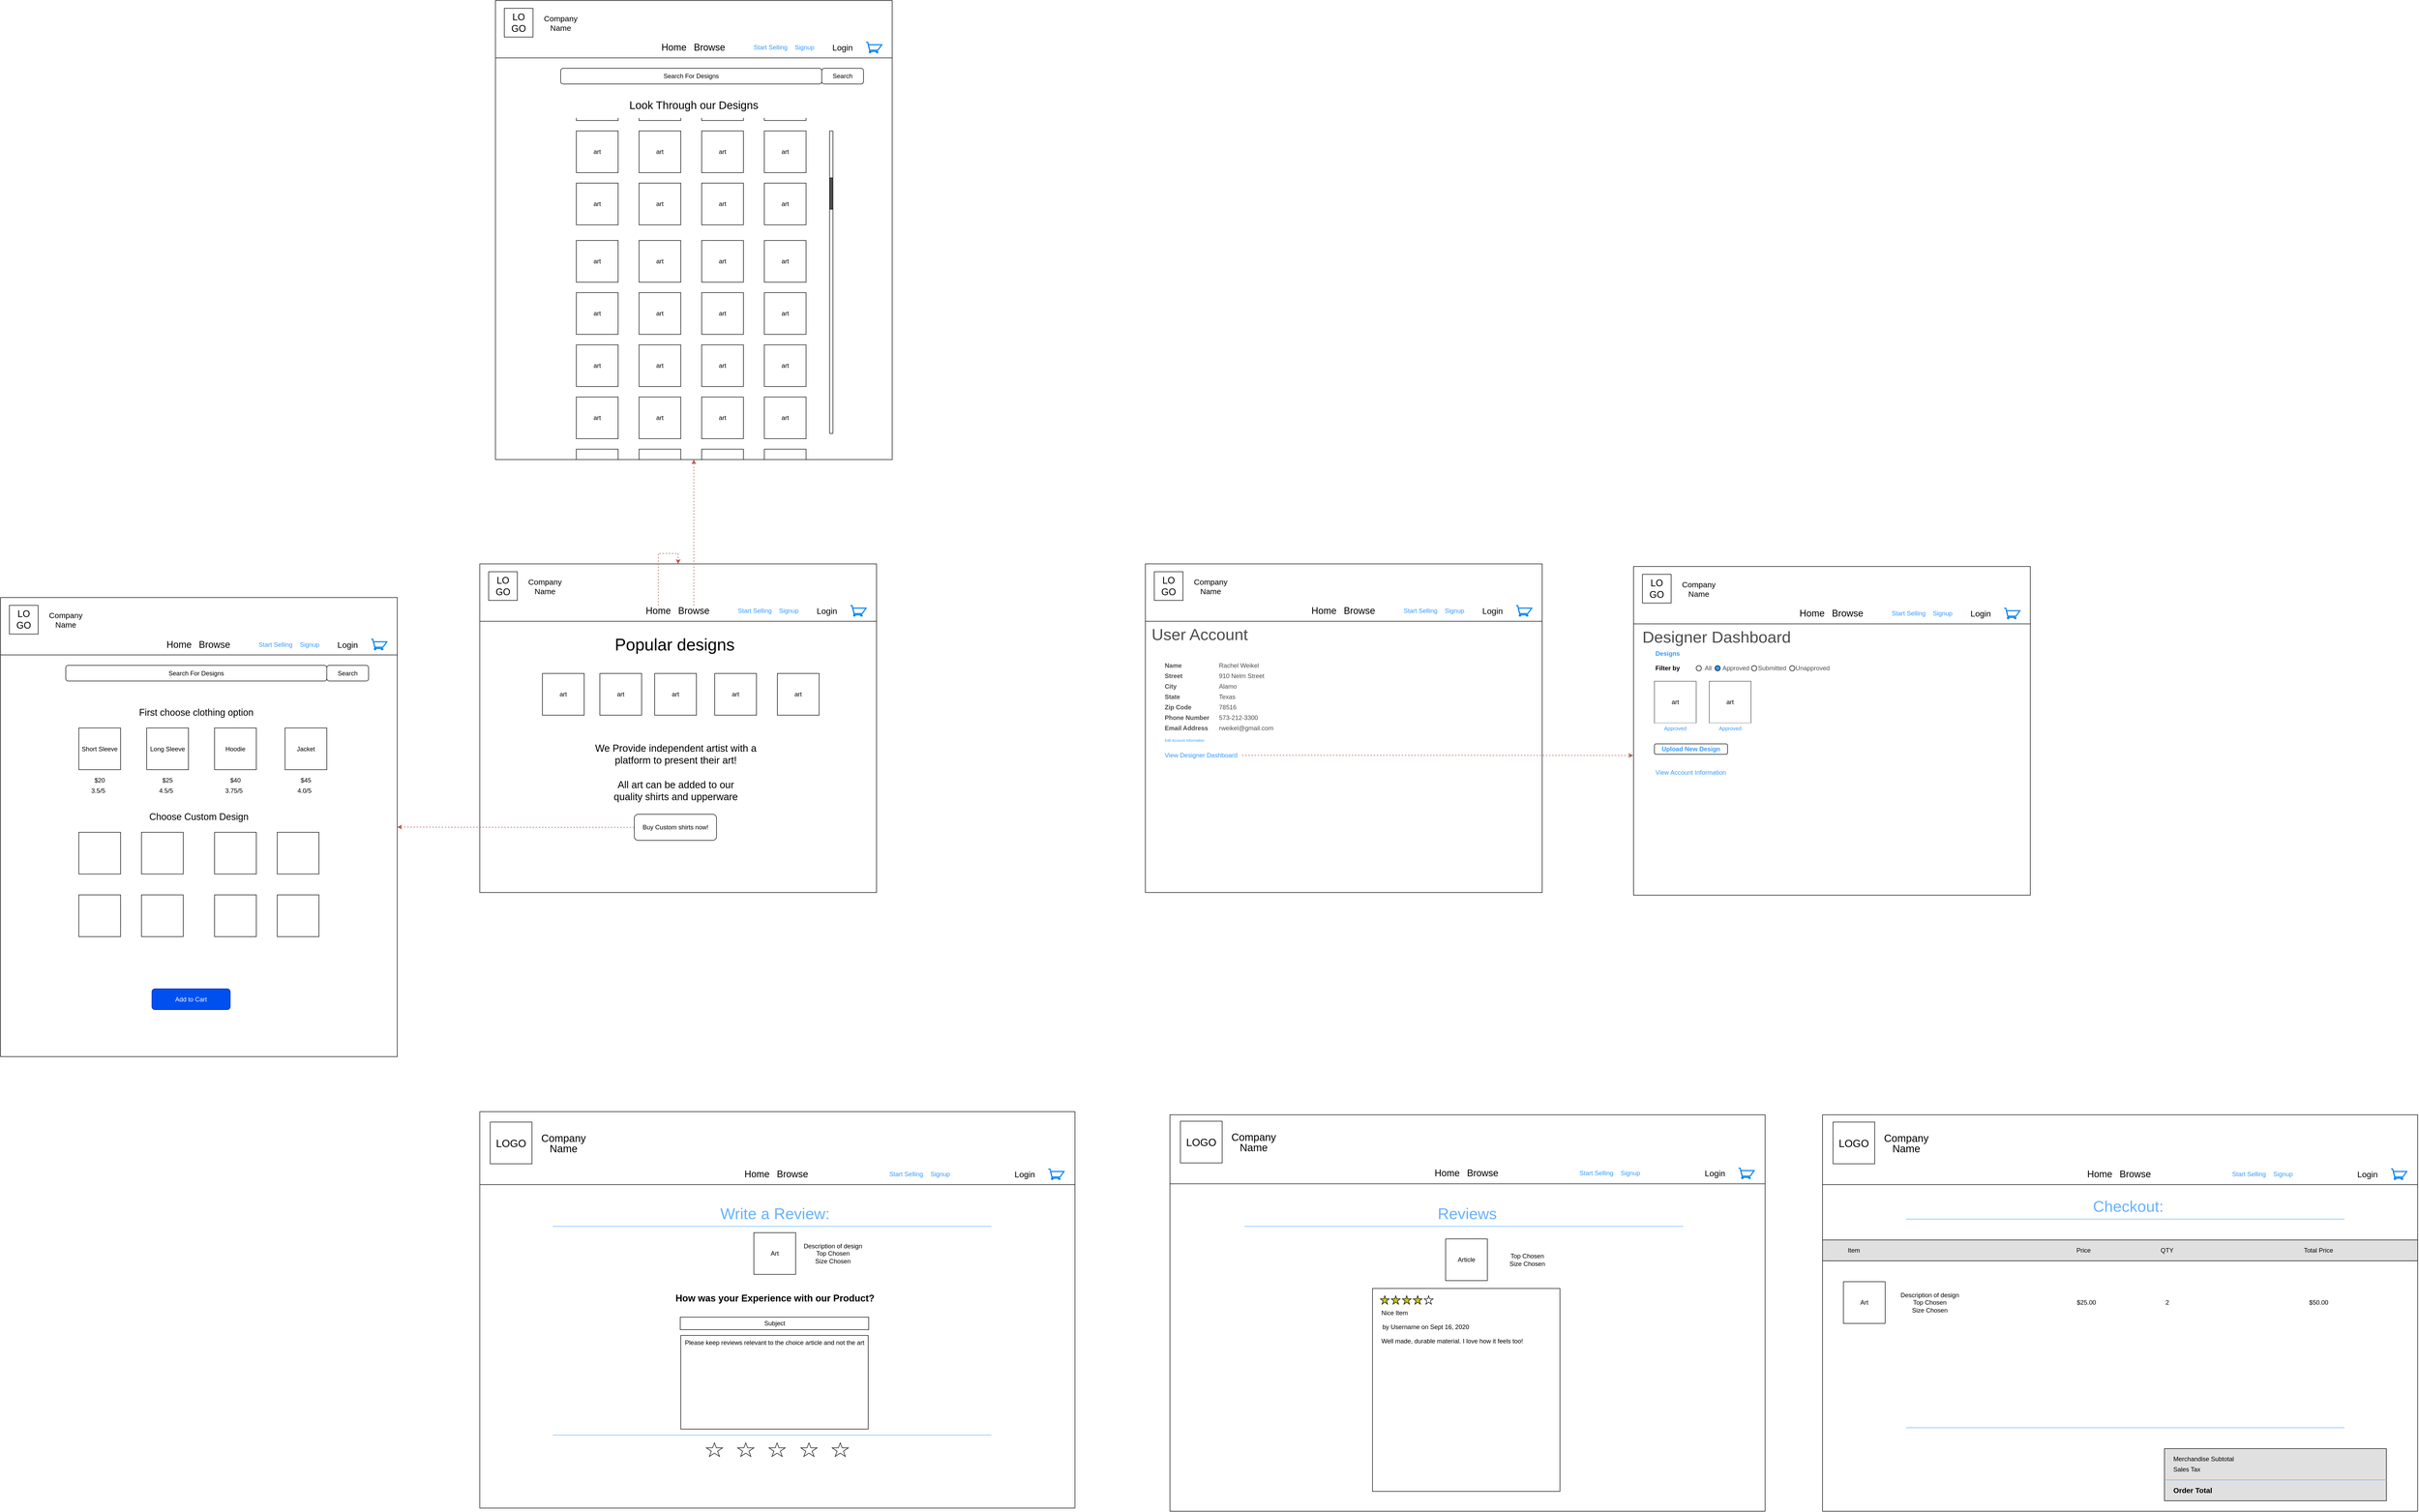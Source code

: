 <mxfile version="13.7.3" type="github">
  <diagram id="yMqxqqp1lVMMZ8iFN6uK" name="Page-1">
    <mxGraphModel dx="7160" dy="5755" grid="1" gridSize="10" guides="1" tooltips="1" connect="1" arrows="1" fold="1" page="1" pageScale="1" pageWidth="850" pageHeight="1100" math="0" shadow="0">
      <root>
        <mxCell id="0" />
        <mxCell id="1" parent="0" />
        <mxCell id="QZhExzyKwdBtSW_HFHdL-96" value="" style="rounded=0;whiteSpace=wrap;html=1;" vertex="1" parent="1">
          <mxGeometry x="3187" y="216" width="1140" height="760" as="geometry" />
        </mxCell>
        <mxCell id="QZhExzyKwdBtSW_HFHdL-57" value="" style="rounded=0;whiteSpace=wrap;html=1;" vertex="1" parent="1">
          <mxGeometry x="1937" y="216" width="1140" height="760" as="geometry" />
        </mxCell>
        <mxCell id="96jOyPDqxTO6i5AxBm5p-1" value="" style="rounded=0;whiteSpace=wrap;html=1;" parent="1" vertex="1">
          <mxGeometry x="-303" y="-775.5" width="760" height="880" as="geometry" />
        </mxCell>
        <mxCell id="96jOyPDqxTO6i5AxBm5p-2" value="Search For Designs" style="rounded=1;whiteSpace=wrap;html=1;align=center;" parent="1" vertex="1">
          <mxGeometry x="-178" y="-645.5" width="500" height="30" as="geometry" />
        </mxCell>
        <mxCell id="96jOyPDqxTO6i5AxBm5p-3" value="Search" style="rounded=1;whiteSpace=wrap;html=1;" parent="1" vertex="1">
          <mxGeometry x="322" y="-645.5" width="80" height="30" as="geometry" />
        </mxCell>
        <mxCell id="96jOyPDqxTO6i5AxBm5p-4" value="Long Sleeve" style="whiteSpace=wrap;html=1;aspect=fixed;" parent="1" vertex="1">
          <mxGeometry x="-23" y="-525.5" width="80" height="80" as="geometry" />
        </mxCell>
        <mxCell id="96jOyPDqxTO6i5AxBm5p-5" value="Short Sleeve" style="whiteSpace=wrap;html=1;aspect=fixed;" parent="1" vertex="1">
          <mxGeometry x="-153" y="-525.5" width="80" height="80" as="geometry" />
        </mxCell>
        <mxCell id="96jOyPDqxTO6i5AxBm5p-6" value="Hoodie" style="whiteSpace=wrap;html=1;aspect=fixed;" parent="1" vertex="1">
          <mxGeometry x="107" y="-525.5" width="80" height="80" as="geometry" />
        </mxCell>
        <mxCell id="96jOyPDqxTO6i5AxBm5p-7" value="Jacket" style="whiteSpace=wrap;html=1;aspect=fixed;" parent="1" vertex="1">
          <mxGeometry x="242" y="-525.5" width="80" height="80" as="geometry" />
        </mxCell>
        <mxCell id="96jOyPDqxTO6i5AxBm5p-8" value="&lt;font style=&quot;font-size: 18px&quot;&gt;First choose clothing option&lt;/font&gt;" style="text;html=1;strokeColor=none;fillColor=none;align=center;verticalAlign=middle;whiteSpace=wrap;rounded=0;" parent="1" vertex="1">
          <mxGeometry x="-53" y="-565.5" width="250" height="20" as="geometry" />
        </mxCell>
        <mxCell id="96jOyPDqxTO6i5AxBm5p-9" value="&lt;font style=&quot;font-size: 18px&quot;&gt;Choose Custom Design&lt;/font&gt;" style="text;html=1;strokeColor=none;fillColor=none;align=center;verticalAlign=middle;whiteSpace=wrap;rounded=0;" parent="1" vertex="1">
          <mxGeometry x="-83" y="-375.5" width="320" height="40" as="geometry" />
        </mxCell>
        <mxCell id="96jOyPDqxTO6i5AxBm5p-10" value="" style="whiteSpace=wrap;html=1;aspect=fixed;" parent="1" vertex="1">
          <mxGeometry x="-153" y="-325.5" width="80" height="80" as="geometry" />
        </mxCell>
        <mxCell id="96jOyPDqxTO6i5AxBm5p-11" value="" style="whiteSpace=wrap;html=1;aspect=fixed;" parent="1" vertex="1">
          <mxGeometry x="-153" y="-205.5" width="80" height="80" as="geometry" />
        </mxCell>
        <mxCell id="96jOyPDqxTO6i5AxBm5p-12" value="" style="whiteSpace=wrap;html=1;aspect=fixed;" parent="1" vertex="1">
          <mxGeometry x="-33" y="-205.5" width="80" height="80" as="geometry" />
        </mxCell>
        <mxCell id="96jOyPDqxTO6i5AxBm5p-13" value="" style="whiteSpace=wrap;html=1;aspect=fixed;" parent="1" vertex="1">
          <mxGeometry x="107" y="-205.5" width="80" height="80" as="geometry" />
        </mxCell>
        <mxCell id="96jOyPDqxTO6i5AxBm5p-14" value="" style="whiteSpace=wrap;html=1;aspect=fixed;" parent="1" vertex="1">
          <mxGeometry x="227" y="-205.5" width="80" height="80" as="geometry" />
        </mxCell>
        <mxCell id="96jOyPDqxTO6i5AxBm5p-15" value="" style="whiteSpace=wrap;html=1;aspect=fixed;" parent="1" vertex="1">
          <mxGeometry x="-33" y="-325.5" width="80" height="80" as="geometry" />
        </mxCell>
        <mxCell id="96jOyPDqxTO6i5AxBm5p-16" value="" style="whiteSpace=wrap;html=1;aspect=fixed;" parent="1" vertex="1">
          <mxGeometry x="107" y="-325.5" width="80" height="80" as="geometry" />
        </mxCell>
        <mxCell id="96jOyPDqxTO6i5AxBm5p-17" value="" style="whiteSpace=wrap;html=1;aspect=fixed;" parent="1" vertex="1">
          <mxGeometry x="227" y="-325.5" width="80" height="80" as="geometry" />
        </mxCell>
        <mxCell id="96jOyPDqxTO6i5AxBm5p-18" value="Add to Cart" style="rounded=1;whiteSpace=wrap;html=1;fillColor=#0050ef;strokeColor=#001DBC;fontColor=#ffffff;" parent="1" vertex="1">
          <mxGeometry x="-13" y="-25.5" width="150" height="40" as="geometry" />
        </mxCell>
        <mxCell id="96jOyPDqxTO6i5AxBm5p-19" value="3.5/5&amp;nbsp;&amp;nbsp;" style="text;html=1;strokeColor=none;fillColor=none;align=center;verticalAlign=middle;whiteSpace=wrap;rounded=0;" parent="1" vertex="1">
          <mxGeometry x="-160.5" y="-415.5" width="95" height="20" as="geometry" />
        </mxCell>
        <mxCell id="96jOyPDqxTO6i5AxBm5p-20" value="$20" style="text;html=1;strokeColor=none;fillColor=none;align=center;verticalAlign=middle;whiteSpace=wrap;rounded=0;" parent="1" vertex="1">
          <mxGeometry x="-133" y="-435.5" width="40" height="20" as="geometry" />
        </mxCell>
        <mxCell id="96jOyPDqxTO6i5AxBm5p-21" value="$45" style="text;html=1;strokeColor=none;fillColor=none;align=center;verticalAlign=middle;whiteSpace=wrap;rounded=0;" parent="1" vertex="1">
          <mxGeometry x="262" y="-435.5" width="40" height="20" as="geometry" />
        </mxCell>
        <mxCell id="96jOyPDqxTO6i5AxBm5p-22" value="$40" style="text;html=1;strokeColor=none;fillColor=none;align=center;verticalAlign=middle;whiteSpace=wrap;rounded=0;" parent="1" vertex="1">
          <mxGeometry x="127" y="-435.5" width="40" height="20" as="geometry" />
        </mxCell>
        <mxCell id="96jOyPDqxTO6i5AxBm5p-23" value="$25" style="text;html=1;strokeColor=none;fillColor=none;align=center;verticalAlign=middle;whiteSpace=wrap;rounded=0;" parent="1" vertex="1">
          <mxGeometry x="-3" y="-435.5" width="40" height="20" as="geometry" />
        </mxCell>
        <mxCell id="96jOyPDqxTO6i5AxBm5p-24" value="4.0/5&amp;nbsp;&amp;nbsp;" style="text;html=1;strokeColor=none;fillColor=none;align=center;verticalAlign=middle;whiteSpace=wrap;rounded=0;" parent="1" vertex="1">
          <mxGeometry x="234.5" y="-415.5" width="95" height="20" as="geometry" />
        </mxCell>
        <mxCell id="96jOyPDqxTO6i5AxBm5p-25" value="3.75/5&amp;nbsp;&amp;nbsp;" style="text;html=1;strokeColor=none;fillColor=none;align=center;verticalAlign=middle;whiteSpace=wrap;rounded=0;" parent="1" vertex="1">
          <mxGeometry x="99.5" y="-415.5" width="95" height="20" as="geometry" />
        </mxCell>
        <mxCell id="96jOyPDqxTO6i5AxBm5p-26" value="4.5/5&amp;nbsp;&amp;nbsp;" style="text;html=1;strokeColor=none;fillColor=none;align=center;verticalAlign=middle;whiteSpace=wrap;rounded=0;" parent="1" vertex="1">
          <mxGeometry x="-30.5" y="-415.5" width="95" height="20" as="geometry" />
        </mxCell>
        <mxCell id="96jOyPDqxTO6i5AxBm5p-27" value="" style="rounded=0;whiteSpace=wrap;html=1;" parent="1" vertex="1">
          <mxGeometry x="-303" y="-775.5" width="760" height="110" as="geometry" />
        </mxCell>
        <mxCell id="96jOyPDqxTO6i5AxBm5p-28" value="&lt;font style=&quot;font-size: 15px&quot;&gt;Company&lt;br&gt;Name&lt;br&gt;&lt;/font&gt;" style="text;html=1;strokeColor=none;fillColor=none;align=center;verticalAlign=middle;whiteSpace=wrap;rounded=0;" parent="1" vertex="1">
          <mxGeometry x="-218" y="-743" width="80" height="20" as="geometry" />
        </mxCell>
        <mxCell id="96jOyPDqxTO6i5AxBm5p-29" value="" style="html=1;verticalLabelPosition=bottom;align=center;labelBackgroundColor=#ffffff;verticalAlign=top;strokeWidth=2;strokeColor=#0080F0;shadow=0;dashed=0;shape=mxgraph.ios7.icons.shopping_cart;" parent="1" vertex="1">
          <mxGeometry x="407" y="-695.5" width="30" height="20" as="geometry" />
        </mxCell>
        <mxCell id="96jOyPDqxTO6i5AxBm5p-30" value="&lt;font style=&quot;font-size: 16px&quot;&gt;Login&lt;/font&gt;" style="text;html=1;strokeColor=none;fillColor=none;align=center;verticalAlign=middle;whiteSpace=wrap;rounded=0;" parent="1" vertex="1">
          <mxGeometry x="337" y="-695.5" width="50" height="20" as="geometry" />
        </mxCell>
        <mxCell id="96jOyPDqxTO6i5AxBm5p-31" value="&lt;font style=&quot;font-size: 18px&quot;&gt;LO&lt;br&gt;GO&lt;/font&gt;" style="whiteSpace=wrap;html=1;aspect=fixed;" parent="1" vertex="1">
          <mxGeometry x="-286" y="-760.5" width="55" height="55" as="geometry" />
        </mxCell>
        <mxCell id="96jOyPDqxTO6i5AxBm5p-32" value="&lt;font style=&quot;font-size: 18px;&quot;&gt;Home&lt;/font&gt;" style="text;html=1;strokeColor=none;fillColor=none;align=center;verticalAlign=middle;whiteSpace=wrap;rounded=0;fontSize=18;" parent="1" vertex="1">
          <mxGeometry x="19" y="-695.5" width="40" height="20" as="geometry" />
        </mxCell>
        <mxCell id="96jOyPDqxTO6i5AxBm5p-33" value="Browse" style="text;html=1;strokeColor=none;fillColor=none;align=center;verticalAlign=middle;whiteSpace=wrap;rounded=0;fontSize=18;" parent="1" vertex="1">
          <mxGeometry x="87" y="-695.5" width="40" height="20" as="geometry" />
        </mxCell>
        <mxCell id="96jOyPDqxTO6i5AxBm5p-34" value="Start Selling" style="text;html=1;align=center;verticalAlign=middle;whiteSpace=wrap;rounded=0;fontColor=#3399FF;" parent="1" vertex="1">
          <mxGeometry x="187" y="-705.5" width="73.5" height="40" as="geometry" />
        </mxCell>
        <mxCell id="96jOyPDqxTO6i5AxBm5p-35" value="Signup" style="text;html=1;align=center;verticalAlign=middle;whiteSpace=wrap;rounded=0;fontColor=#3399FF;" parent="1" vertex="1">
          <mxGeometry x="267" y="-705.5" width="43.5" height="40" as="geometry" />
        </mxCell>
        <mxCell id="96jOyPDqxTO6i5AxBm5p-36" value="" style="rounded=0;whiteSpace=wrap;html=1;" parent="1" vertex="1">
          <mxGeometry x="645" y="-1920" width="760" height="880" as="geometry" />
        </mxCell>
        <mxCell id="96jOyPDqxTO6i5AxBm5p-37" value="Search For Designs" style="rounded=1;whiteSpace=wrap;html=1;align=center;" parent="1" vertex="1">
          <mxGeometry x="770" y="-1790" width="500" height="30" as="geometry" />
        </mxCell>
        <mxCell id="96jOyPDqxTO6i5AxBm5p-38" value="Search" style="rounded=1;whiteSpace=wrap;html=1;" parent="1" vertex="1">
          <mxGeometry x="1270" y="-1790" width="80" height="30" as="geometry" />
        </mxCell>
        <mxCell id="96jOyPDqxTO6i5AxBm5p-39" value="art" style="whiteSpace=wrap;html=1;aspect=fixed;" parent="1" vertex="1">
          <mxGeometry x="920" y="-1670" width="80" height="80" as="geometry" />
        </mxCell>
        <mxCell id="96jOyPDqxTO6i5AxBm5p-40" value="art" style="whiteSpace=wrap;html=1;aspect=fixed;" parent="1" vertex="1">
          <mxGeometry x="800" y="-1670" width="80" height="80" as="geometry" />
        </mxCell>
        <mxCell id="96jOyPDqxTO6i5AxBm5p-41" value="art" style="whiteSpace=wrap;html=1;aspect=fixed;" parent="1" vertex="1">
          <mxGeometry x="1040" y="-1670" width="80" height="80" as="geometry" />
        </mxCell>
        <mxCell id="96jOyPDqxTO6i5AxBm5p-42" value="art" style="whiteSpace=wrap;html=1;aspect=fixed;" parent="1" vertex="1">
          <mxGeometry x="1160" y="-1670" width="80" height="80" as="geometry" />
        </mxCell>
        <mxCell id="96jOyPDqxTO6i5AxBm5p-43" value="art" style="whiteSpace=wrap;html=1;aspect=fixed;" parent="1" vertex="1">
          <mxGeometry x="1160" y="-1570" width="80" height="80" as="geometry" />
        </mxCell>
        <mxCell id="96jOyPDqxTO6i5AxBm5p-44" value="art" style="whiteSpace=wrap;html=1;aspect=fixed;" parent="1" vertex="1">
          <mxGeometry x="1040" y="-1570" width="80" height="80" as="geometry" />
        </mxCell>
        <mxCell id="96jOyPDqxTO6i5AxBm5p-45" value="art" style="whiteSpace=wrap;html=1;aspect=fixed;" parent="1" vertex="1">
          <mxGeometry x="920" y="-1570" width="80" height="80" as="geometry" />
        </mxCell>
        <mxCell id="96jOyPDqxTO6i5AxBm5p-46" value="art" style="whiteSpace=wrap;html=1;aspect=fixed;" parent="1" vertex="1">
          <mxGeometry x="800" y="-1570" width="80" height="80" as="geometry" />
        </mxCell>
        <mxCell id="96jOyPDqxTO6i5AxBm5p-47" value="&lt;font style=&quot;font-size: 21px&quot;&gt;Look Through our Designs&lt;/font&gt;" style="text;html=1;strokeColor=none;fillColor=none;align=center;verticalAlign=middle;whiteSpace=wrap;rounded=0;" parent="1" vertex="1">
          <mxGeometry x="855" y="-1730" width="340" height="20" as="geometry" />
        </mxCell>
        <mxCell id="96jOyPDqxTO6i5AxBm5p-48" value="" style="rounded=0;whiteSpace=wrap;html=1;" parent="1" vertex="1">
          <mxGeometry x="645" y="-1920" width="760" height="110" as="geometry" />
        </mxCell>
        <mxCell id="96jOyPDqxTO6i5AxBm5p-49" value="&lt;font style=&quot;font-size: 15px&quot;&gt;Company&lt;br&gt;Name&lt;br&gt;&lt;/font&gt;" style="text;html=1;strokeColor=none;fillColor=none;align=center;verticalAlign=middle;whiteSpace=wrap;rounded=0;" parent="1" vertex="1">
          <mxGeometry x="730" y="-1887.5" width="80" height="20" as="geometry" />
        </mxCell>
        <mxCell id="96jOyPDqxTO6i5AxBm5p-50" value="" style="html=1;verticalLabelPosition=bottom;align=center;labelBackgroundColor=#ffffff;verticalAlign=top;strokeWidth=2;strokeColor=#0080F0;shadow=0;dashed=0;shape=mxgraph.ios7.icons.shopping_cart;" parent="1" vertex="1">
          <mxGeometry x="1355" y="-1840" width="30" height="20" as="geometry" />
        </mxCell>
        <mxCell id="96jOyPDqxTO6i5AxBm5p-51" value="&lt;font style=&quot;font-size: 16px&quot;&gt;Login&lt;/font&gt;" style="text;html=1;strokeColor=none;fillColor=none;align=center;verticalAlign=middle;whiteSpace=wrap;rounded=0;" parent="1" vertex="1">
          <mxGeometry x="1285" y="-1840" width="50" height="20" as="geometry" />
        </mxCell>
        <mxCell id="96jOyPDqxTO6i5AxBm5p-52" value="&lt;font style=&quot;font-size: 18px&quot;&gt;LO&lt;br&gt;GO&lt;/font&gt;" style="whiteSpace=wrap;html=1;aspect=fixed;" parent="1" vertex="1">
          <mxGeometry x="662" y="-1905" width="55" height="55" as="geometry" />
        </mxCell>
        <mxCell id="96jOyPDqxTO6i5AxBm5p-53" value="&lt;font style=&quot;font-size: 18px;&quot;&gt;Home&lt;/font&gt;" style="text;html=1;strokeColor=none;fillColor=none;align=center;verticalAlign=middle;whiteSpace=wrap;rounded=0;fontSize=18;" parent="1" vertex="1">
          <mxGeometry x="967" y="-1840" width="40" height="20" as="geometry" />
        </mxCell>
        <mxCell id="96jOyPDqxTO6i5AxBm5p-54" value="Browse" style="text;html=1;strokeColor=none;fillColor=none;align=center;verticalAlign=middle;whiteSpace=wrap;rounded=0;fontSize=18;" parent="1" vertex="1">
          <mxGeometry x="1035" y="-1840" width="40" height="20" as="geometry" />
        </mxCell>
        <mxCell id="96jOyPDqxTO6i5AxBm5p-55" value="Start Selling" style="text;html=1;align=center;verticalAlign=middle;whiteSpace=wrap;rounded=0;fontColor=#3399FF;" parent="1" vertex="1">
          <mxGeometry x="1135" y="-1850" width="73.5" height="40" as="geometry" />
        </mxCell>
        <mxCell id="96jOyPDqxTO6i5AxBm5p-56" value="Signup" style="text;html=1;align=center;verticalAlign=middle;whiteSpace=wrap;rounded=0;fontColor=#3399FF;" parent="1" vertex="1">
          <mxGeometry x="1215" y="-1850" width="43.5" height="40" as="geometry" />
        </mxCell>
        <mxCell id="96jOyPDqxTO6i5AxBm5p-57" value="art" style="whiteSpace=wrap;html=1;aspect=fixed;" parent="1" vertex="1">
          <mxGeometry x="920" y="-1460" width="80" height="80" as="geometry" />
        </mxCell>
        <mxCell id="96jOyPDqxTO6i5AxBm5p-58" value="art" style="whiteSpace=wrap;html=1;aspect=fixed;" parent="1" vertex="1">
          <mxGeometry x="800" y="-1460" width="80" height="80" as="geometry" />
        </mxCell>
        <mxCell id="96jOyPDqxTO6i5AxBm5p-59" value="art" style="whiteSpace=wrap;html=1;aspect=fixed;" parent="1" vertex="1">
          <mxGeometry x="1040" y="-1460" width="80" height="80" as="geometry" />
        </mxCell>
        <mxCell id="96jOyPDqxTO6i5AxBm5p-60" value="art" style="whiteSpace=wrap;html=1;aspect=fixed;" parent="1" vertex="1">
          <mxGeometry x="1160" y="-1460" width="80" height="80" as="geometry" />
        </mxCell>
        <mxCell id="96jOyPDqxTO6i5AxBm5p-61" value="art" style="whiteSpace=wrap;html=1;aspect=fixed;" parent="1" vertex="1">
          <mxGeometry x="1160" y="-1360" width="80" height="80" as="geometry" />
        </mxCell>
        <mxCell id="96jOyPDqxTO6i5AxBm5p-62" value="art" style="whiteSpace=wrap;html=1;aspect=fixed;" parent="1" vertex="1">
          <mxGeometry x="1040" y="-1360" width="80" height="80" as="geometry" />
        </mxCell>
        <mxCell id="96jOyPDqxTO6i5AxBm5p-63" value="art" style="whiteSpace=wrap;html=1;aspect=fixed;" parent="1" vertex="1">
          <mxGeometry x="920" y="-1360" width="80" height="80" as="geometry" />
        </mxCell>
        <mxCell id="96jOyPDqxTO6i5AxBm5p-64" value="art" style="whiteSpace=wrap;html=1;aspect=fixed;" parent="1" vertex="1">
          <mxGeometry x="800" y="-1360" width="80" height="80" as="geometry" />
        </mxCell>
        <mxCell id="96jOyPDqxTO6i5AxBm5p-65" value="art" style="whiteSpace=wrap;html=1;aspect=fixed;" parent="1" vertex="1">
          <mxGeometry x="920" y="-1260" width="80" height="80" as="geometry" />
        </mxCell>
        <mxCell id="96jOyPDqxTO6i5AxBm5p-66" value="art" style="whiteSpace=wrap;html=1;aspect=fixed;" parent="1" vertex="1">
          <mxGeometry x="800" y="-1260" width="80" height="80" as="geometry" />
        </mxCell>
        <mxCell id="96jOyPDqxTO6i5AxBm5p-67" value="art" style="whiteSpace=wrap;html=1;aspect=fixed;" parent="1" vertex="1">
          <mxGeometry x="1040" y="-1260" width="80" height="80" as="geometry" />
        </mxCell>
        <mxCell id="96jOyPDqxTO6i5AxBm5p-68" value="art" style="whiteSpace=wrap;html=1;aspect=fixed;" parent="1" vertex="1">
          <mxGeometry x="1160" y="-1260" width="80" height="80" as="geometry" />
        </mxCell>
        <mxCell id="96jOyPDqxTO6i5AxBm5p-69" value="art" style="whiteSpace=wrap;html=1;aspect=fixed;" parent="1" vertex="1">
          <mxGeometry x="1160" y="-1160" width="80" height="80" as="geometry" />
        </mxCell>
        <mxCell id="96jOyPDqxTO6i5AxBm5p-70" value="art" style="whiteSpace=wrap;html=1;aspect=fixed;" parent="1" vertex="1">
          <mxGeometry x="1040" y="-1160" width="80" height="80" as="geometry" />
        </mxCell>
        <mxCell id="96jOyPDqxTO6i5AxBm5p-71" value="art" style="whiteSpace=wrap;html=1;aspect=fixed;" parent="1" vertex="1">
          <mxGeometry x="920" y="-1160" width="80" height="80" as="geometry" />
        </mxCell>
        <mxCell id="96jOyPDqxTO6i5AxBm5p-72" value="art" style="whiteSpace=wrap;html=1;aspect=fixed;" parent="1" vertex="1">
          <mxGeometry x="800" y="-1160" width="80" height="80" as="geometry" />
        </mxCell>
        <mxCell id="96jOyPDqxTO6i5AxBm5p-73" value="" style="whiteSpace=wrap;html=1;" parent="1" vertex="1">
          <mxGeometry x="1160" y="-1060" width="80" height="20" as="geometry" />
        </mxCell>
        <mxCell id="96jOyPDqxTO6i5AxBm5p-74" value="" style="whiteSpace=wrap;html=1;" parent="1" vertex="1">
          <mxGeometry x="1040" y="-1060" width="80" height="20" as="geometry" />
        </mxCell>
        <mxCell id="96jOyPDqxTO6i5AxBm5p-75" value="" style="whiteSpace=wrap;html=1;" parent="1" vertex="1">
          <mxGeometry x="920" y="-1060" width="80" height="20" as="geometry" />
        </mxCell>
        <mxCell id="96jOyPDqxTO6i5AxBm5p-76" value="" style="whiteSpace=wrap;html=1;" parent="1" vertex="1">
          <mxGeometry x="800" y="-1060" width="80" height="20" as="geometry" />
        </mxCell>
        <mxCell id="96jOyPDqxTO6i5AxBm5p-77" value="" style="rounded=1;whiteSpace=wrap;html=1;" parent="1" vertex="1">
          <mxGeometry x="1285" y="-1670" width="6.5" height="580" as="geometry" />
        </mxCell>
        <mxCell id="96jOyPDqxTO6i5AxBm5p-78" value="" style="rounded=1;whiteSpace=wrap;html=1;fillColor=#4D4D4D;" parent="1" vertex="1">
          <mxGeometry x="1285" y="-1580" width="6.5" height="60" as="geometry" />
        </mxCell>
        <mxCell id="96jOyPDqxTO6i5AxBm5p-79" value="" style="whiteSpace=wrap;html=1;" parent="1" vertex="1">
          <mxGeometry x="920" y="-1700" width="80" height="10" as="geometry" />
        </mxCell>
        <mxCell id="96jOyPDqxTO6i5AxBm5p-80" value="" style="whiteSpace=wrap;html=1;" parent="1" vertex="1">
          <mxGeometry x="800" y="-1700" width="80" height="10" as="geometry" />
        </mxCell>
        <mxCell id="96jOyPDqxTO6i5AxBm5p-81" value="" style="whiteSpace=wrap;html=1;" parent="1" vertex="1">
          <mxGeometry x="1040" y="-1700" width="80" height="10" as="geometry" />
        </mxCell>
        <mxCell id="96jOyPDqxTO6i5AxBm5p-82" value="" style="whiteSpace=wrap;html=1;" parent="1" vertex="1">
          <mxGeometry x="1160" y="-1700" width="80" height="10" as="geometry" />
        </mxCell>
        <mxCell id="96jOyPDqxTO6i5AxBm5p-83" value="" style="whiteSpace=wrap;html=1;strokeColor=none;" parent="1" vertex="1">
          <mxGeometry x="755" y="-1705" width="583.5" height="10" as="geometry" />
        </mxCell>
        <mxCell id="96jOyPDqxTO6i5AxBm5p-84" value="" style="rounded=0;whiteSpace=wrap;html=1;" parent="1" vertex="1">
          <mxGeometry x="615" y="-840" width="760" height="630" as="geometry" />
        </mxCell>
        <mxCell id="96jOyPDqxTO6i5AxBm5p-85" value="" style="rounded=0;whiteSpace=wrap;html=1;" parent="1" vertex="1">
          <mxGeometry x="615" y="-840" width="760" height="110" as="geometry" />
        </mxCell>
        <mxCell id="96jOyPDqxTO6i5AxBm5p-86" value="&lt;font style=&quot;font-size: 15px&quot;&gt;Company&lt;br&gt;Name&lt;br&gt;&lt;/font&gt;" style="text;html=1;strokeColor=none;fillColor=none;align=center;verticalAlign=middle;whiteSpace=wrap;rounded=0;" parent="1" vertex="1">
          <mxGeometry x="700" y="-807.5" width="80" height="20" as="geometry" />
        </mxCell>
        <mxCell id="96jOyPDqxTO6i5AxBm5p-87" value="" style="html=1;verticalLabelPosition=bottom;align=center;labelBackgroundColor=#ffffff;verticalAlign=top;strokeWidth=2;strokeColor=#0080F0;shadow=0;dashed=0;shape=mxgraph.ios7.icons.shopping_cart;" parent="1" vertex="1">
          <mxGeometry x="1325" y="-760" width="30" height="20" as="geometry" />
        </mxCell>
        <mxCell id="96jOyPDqxTO6i5AxBm5p-88" value="&lt;font style=&quot;font-size: 32px&quot;&gt;Popular designs&lt;/font&gt;&amp;nbsp;" style="text;html=1;strokeColor=none;fillColor=none;align=center;verticalAlign=middle;whiteSpace=wrap;rounded=0;" parent="1" vertex="1">
          <mxGeometry x="745" y="-760" width="490" height="150" as="geometry" />
        </mxCell>
        <mxCell id="96jOyPDqxTO6i5AxBm5p-89" value="art" style="whiteSpace=wrap;html=1;aspect=fixed;" parent="1" vertex="1">
          <mxGeometry x="845" y="-630" width="80" height="80" as="geometry" />
        </mxCell>
        <mxCell id="96jOyPDqxTO6i5AxBm5p-90" value="art" style="whiteSpace=wrap;html=1;aspect=fixed;" parent="1" vertex="1">
          <mxGeometry x="735" y="-630" width="80" height="80" as="geometry" />
        </mxCell>
        <mxCell id="96jOyPDqxTO6i5AxBm5p-91" value="art" style="whiteSpace=wrap;html=1;aspect=fixed;" parent="1" vertex="1">
          <mxGeometry x="950" y="-630" width="80" height="80" as="geometry" />
        </mxCell>
        <mxCell id="96jOyPDqxTO6i5AxBm5p-92" value="art" style="whiteSpace=wrap;html=1;aspect=fixed;" parent="1" vertex="1">
          <mxGeometry x="1065" y="-630" width="80" height="80" as="geometry" />
        </mxCell>
        <mxCell id="96jOyPDqxTO6i5AxBm5p-93" value="art" style="whiteSpace=wrap;html=1;aspect=fixed;" parent="1" vertex="1">
          <mxGeometry x="1185" y="-630" width="80" height="80" as="geometry" />
        </mxCell>
        <mxCell id="96jOyPDqxTO6i5AxBm5p-175" style="edgeStyle=orthogonalEdgeStyle;rounded=0;orthogonalLoop=1;jettySize=auto;html=1;exitX=0;exitY=0.5;exitDx=0;exitDy=0;fontSize=18;fillColor=#f8cecc;strokeColor=#b85450;dashed=1;" parent="1" source="96jOyPDqxTO6i5AxBm5p-94" target="96jOyPDqxTO6i5AxBm5p-1" edge="1">
          <mxGeometry relative="1" as="geometry" />
        </mxCell>
        <mxCell id="96jOyPDqxTO6i5AxBm5p-94" value="Buy Custom shirts now!" style="rounded=1;whiteSpace=wrap;html=1;" parent="1" vertex="1">
          <mxGeometry x="911" y="-360" width="157.5" height="50" as="geometry" />
        </mxCell>
        <mxCell id="96jOyPDqxTO6i5AxBm5p-95" value="&lt;font style=&quot;font-size: 19px&quot;&gt;We Provide independent artist with a platform to present their art!&lt;/font&gt;" style="text;html=1;strokeColor=none;fillColor=none;align=center;verticalAlign=middle;whiteSpace=wrap;rounded=0;" parent="1" vertex="1">
          <mxGeometry x="833" y="-510" width="315" height="70" as="geometry" />
        </mxCell>
        <mxCell id="96jOyPDqxTO6i5AxBm5p-96" value="&lt;font style=&quot;font-size: 16px&quot;&gt;Login&lt;/font&gt;" style="text;html=1;strokeColor=none;fillColor=none;align=center;verticalAlign=middle;whiteSpace=wrap;rounded=0;" parent="1" vertex="1">
          <mxGeometry x="1255" y="-760" width="50" height="20" as="geometry" />
        </mxCell>
        <mxCell id="96jOyPDqxTO6i5AxBm5p-97" value="&lt;font style=&quot;font-size: 19px&quot;&gt;All art can be added to our quality shirts and upperware&lt;/font&gt;" style="text;html=1;strokeColor=none;fillColor=none;align=center;verticalAlign=middle;whiteSpace=wrap;rounded=0;" parent="1" vertex="1">
          <mxGeometry x="867" y="-430" width="247" height="50" as="geometry" />
        </mxCell>
        <mxCell id="96jOyPDqxTO6i5AxBm5p-98" value="&lt;font style=&quot;font-size: 18px&quot;&gt;LO&lt;br&gt;GO&lt;/font&gt;" style="whiteSpace=wrap;html=1;aspect=fixed;" parent="1" vertex="1">
          <mxGeometry x="632" y="-825" width="55" height="55" as="geometry" />
        </mxCell>
        <mxCell id="96jOyPDqxTO6i5AxBm5p-177" style="edgeStyle=orthogonalEdgeStyle;rounded=0;orthogonalLoop=1;jettySize=auto;html=1;exitX=0.5;exitY=0;exitDx=0;exitDy=0;entryX=0.5;entryY=0;entryDx=0;entryDy=0;dashed=1;fontSize=18;fillColor=#f8cecc;strokeColor=#b85450;" parent="1" source="96jOyPDqxTO6i5AxBm5p-99" target="96jOyPDqxTO6i5AxBm5p-85" edge="1">
          <mxGeometry relative="1" as="geometry">
            <Array as="points">
              <mxPoint x="957" y="-860" />
              <mxPoint x="995" y="-860" />
            </Array>
          </mxGeometry>
        </mxCell>
        <mxCell id="96jOyPDqxTO6i5AxBm5p-99" value="&lt;font style=&quot;font-size: 18px;&quot;&gt;Home&lt;/font&gt;" style="text;html=1;strokeColor=none;fillColor=none;align=center;verticalAlign=middle;whiteSpace=wrap;rounded=0;fontSize=18;" parent="1" vertex="1">
          <mxGeometry x="937" y="-760" width="40" height="20" as="geometry" />
        </mxCell>
        <mxCell id="96jOyPDqxTO6i5AxBm5p-176" style="edgeStyle=orthogonalEdgeStyle;rounded=0;orthogonalLoop=1;jettySize=auto;html=1;exitX=0.5;exitY=0;exitDx=0;exitDy=0;entryX=0.5;entryY=1;entryDx=0;entryDy=0;dashed=1;fontSize=18;fillColor=#f8cecc;strokeColor=#b85450;" parent="1" source="96jOyPDqxTO6i5AxBm5p-100" target="96jOyPDqxTO6i5AxBm5p-36" edge="1">
          <mxGeometry relative="1" as="geometry" />
        </mxCell>
        <mxCell id="96jOyPDqxTO6i5AxBm5p-100" value="Browse" style="text;html=1;strokeColor=none;fillColor=none;align=center;verticalAlign=middle;whiteSpace=wrap;rounded=0;fontSize=18;" parent="1" vertex="1">
          <mxGeometry x="1005" y="-760" width="40" height="20" as="geometry" />
        </mxCell>
        <mxCell id="96jOyPDqxTO6i5AxBm5p-101" value="Start Selling" style="text;html=1;align=center;verticalAlign=middle;whiteSpace=wrap;rounded=0;fontColor=#3399FF;" parent="1" vertex="1">
          <mxGeometry x="1105" y="-770" width="73.5" height="40" as="geometry" />
        </mxCell>
        <mxCell id="96jOyPDqxTO6i5AxBm5p-102" value="Signup" style="text;html=1;align=center;verticalAlign=middle;whiteSpace=wrap;rounded=0;fontColor=#3399FF;" parent="1" vertex="1">
          <mxGeometry x="1185" y="-770" width="43.5" height="40" as="geometry" />
        </mxCell>
        <mxCell id="96jOyPDqxTO6i5AxBm5p-105" value="" style="rounded=0;whiteSpace=wrap;html=1;fontStyle=1;fontColor=#4D4D4D;align=center;" parent="1" vertex="1">
          <mxGeometry x="1890" y="-840" width="760" height="630" as="geometry" />
        </mxCell>
        <mxCell id="96jOyPDqxTO6i5AxBm5p-111" value="Name" style="rounded=0;whiteSpace=wrap;html=1;align=left;strokeColor=none;fontStyle=1;fontColor=#4D4D4D;" parent="1" vertex="1">
          <mxGeometry x="1925" y="-655" width="90" height="20" as="geometry" />
        </mxCell>
        <mxCell id="96jOyPDqxTO6i5AxBm5p-112" value="Street" style="rounded=0;whiteSpace=wrap;html=1;align=left;strokeColor=none;fontStyle=1;fontColor=#4D4D4D;" parent="1" vertex="1">
          <mxGeometry x="1925" y="-635" width="90" height="20" as="geometry" />
        </mxCell>
        <mxCell id="96jOyPDqxTO6i5AxBm5p-113" value="State" style="rounded=0;whiteSpace=wrap;html=1;align=left;strokeColor=none;fontStyle=1;fontColor=#4D4D4D;" parent="1" vertex="1">
          <mxGeometry x="1925" y="-595" width="90" height="20" as="geometry" />
        </mxCell>
        <mxCell id="96jOyPDqxTO6i5AxBm5p-114" value="Zip Code" style="rounded=0;whiteSpace=wrap;html=1;align=left;strokeColor=none;fontStyle=1;fontColor=#4D4D4D;" parent="1" vertex="1">
          <mxGeometry x="1925" y="-575" width="90" height="20" as="geometry" />
        </mxCell>
        <mxCell id="96jOyPDqxTO6i5AxBm5p-115" value="Phone Number" style="rounded=0;whiteSpace=wrap;html=1;align=left;strokeColor=none;fontStyle=1;fontColor=#4D4D4D;" parent="1" vertex="1">
          <mxGeometry x="1925" y="-555" width="90" height="20" as="geometry" />
        </mxCell>
        <mxCell id="96jOyPDqxTO6i5AxBm5p-116" value="Email Address" style="rounded=0;whiteSpace=wrap;html=1;align=left;strokeColor=none;fontStyle=1;fontColor=#4D4D4D;" parent="1" vertex="1">
          <mxGeometry x="1925" y="-535" width="90" height="20" as="geometry" />
        </mxCell>
        <mxCell id="96jOyPDqxTO6i5AxBm5p-117" value="573-212-3300" style="rounded=0;whiteSpace=wrap;html=1;align=left;strokeColor=none;fontColor=#4D4D4D;" parent="1" vertex="1">
          <mxGeometry x="2029" y="-555" width="420" height="20" as="geometry" />
        </mxCell>
        <mxCell id="96jOyPDqxTO6i5AxBm5p-118" value="78516" style="rounded=0;whiteSpace=wrap;html=1;align=left;strokeColor=none;fontColor=#4D4D4D;" parent="1" vertex="1">
          <mxGeometry x="2029" y="-575" width="420" height="20" as="geometry" />
        </mxCell>
        <mxCell id="96jOyPDqxTO6i5AxBm5p-119" value="Rachel Weikel" style="rounded=0;whiteSpace=wrap;html=1;align=left;strokeColor=none;fontColor=#4D4D4D;" parent="1" vertex="1">
          <mxGeometry x="2029" y="-655" width="420" height="20" as="geometry" />
        </mxCell>
        <mxCell id="96jOyPDqxTO6i5AxBm5p-120" value="910 Nelm Street" style="rounded=0;whiteSpace=wrap;html=1;align=left;strokeColor=none;fontColor=#4D4D4D;" parent="1" vertex="1">
          <mxGeometry x="2029" y="-635" width="420" height="20" as="geometry" />
        </mxCell>
        <mxCell id="96jOyPDqxTO6i5AxBm5p-121" value="rweikel@gmail.com" style="rounded=0;whiteSpace=wrap;html=1;align=left;strokeColor=none;fontColor=#4D4D4D;" parent="1" vertex="1">
          <mxGeometry x="2029" y="-535" width="420" height="20" as="geometry" />
        </mxCell>
        <mxCell id="96jOyPDqxTO6i5AxBm5p-122" value="Texas" style="rounded=0;whiteSpace=wrap;html=1;align=left;strokeColor=none;fontColor=#4D4D4D;" parent="1" vertex="1">
          <mxGeometry x="2029" y="-595" width="420" height="20" as="geometry" />
        </mxCell>
        <mxCell id="96jOyPDqxTO6i5AxBm5p-123" value="Edit Account Information" style="rounded=0;whiteSpace=wrap;html=1;align=left;strokeColor=none;fillColor=none;fontColor=#3399FF;fontSize=7;verticalAlign=bottom;" parent="1" vertex="1">
          <mxGeometry x="1925" y="-515" width="100" height="20" as="geometry" />
        </mxCell>
        <mxCell id="96jOyPDqxTO6i5AxBm5p-124" value="User Account" style="text;html=1;strokeColor=none;fillColor=none;align=left;verticalAlign=middle;whiteSpace=wrap;rounded=0;fontSize=31;fontColor=#4D4D4D;" parent="1" vertex="1">
          <mxGeometry x="1900" y="-715" width="340" height="20" as="geometry" />
        </mxCell>
        <mxCell id="96jOyPDqxTO6i5AxBm5p-126" value="City" style="rounded=0;whiteSpace=wrap;html=1;align=left;strokeColor=none;fontStyle=1;fontColor=#4D4D4D;" parent="1" vertex="1">
          <mxGeometry x="1925" y="-615" width="90" height="20" as="geometry" />
        </mxCell>
        <mxCell id="96jOyPDqxTO6i5AxBm5p-127" value="Alamo" style="rounded=0;whiteSpace=wrap;html=1;align=left;strokeColor=none;fontColor=#4D4D4D;" parent="1" vertex="1">
          <mxGeometry x="2029" y="-615" width="420" height="20" as="geometry" />
        </mxCell>
        <mxCell id="96jOyPDqxTO6i5AxBm5p-128" value="View Designer Dashboard" style="text;html=1;align=left;verticalAlign=middle;resizable=0;points=[];autosize=1;fontStyle=0;fontColor=#3399FF;" parent="1" vertex="1">
          <mxGeometry x="1925" y="-483" width="150" height="20" as="geometry" />
        </mxCell>
        <mxCell id="96jOyPDqxTO6i5AxBm5p-129" value="" style="rounded=0;whiteSpace=wrap;html=1;fontStyle=1;fontColor=#4D4D4D;align=center;" parent="1" vertex="1">
          <mxGeometry x="2825" y="-835" width="760" height="630" as="geometry" />
        </mxCell>
        <mxCell id="96jOyPDqxTO6i5AxBm5p-135" value="Designer Dashboard" style="text;html=1;strokeColor=none;fillColor=none;align=left;verticalAlign=middle;whiteSpace=wrap;rounded=0;fontSize=31;fontColor=#4D4D4D;" parent="1" vertex="1">
          <mxGeometry x="2840" y="-710" width="340" height="20" as="geometry" />
        </mxCell>
        <mxCell id="96jOyPDqxTO6i5AxBm5p-137" value="View Account Information" style="text;html=1;align=left;verticalAlign=middle;resizable=0;points=[];autosize=1;fontStyle=0;fontColor=#3399FF;" parent="1" vertex="1">
          <mxGeometry x="2865" y="-450" width="150" height="20" as="geometry" />
        </mxCell>
        <mxCell id="96jOyPDqxTO6i5AxBm5p-138" value="Designs" style="text;html=1;align=left;verticalAlign=middle;resizable=0;points=[];autosize=1;fontColor=#3399FF;fontStyle=1" parent="1" vertex="1">
          <mxGeometry x="2865" y="-678" width="60" height="20" as="geometry" />
        </mxCell>
        <mxCell id="96jOyPDqxTO6i5AxBm5p-139" value="Upload New Design" style="rounded=1;whiteSpace=wrap;html=1;fillColor=none;fontSize=12;align=center;fontStyle=1;fontColor=#3399FF;" parent="1" vertex="1">
          <mxGeometry x="2865" y="-495" width="140" height="20" as="geometry" />
        </mxCell>
        <mxCell id="96jOyPDqxTO6i5AxBm5p-140" value="All" style="rounded=1;whiteSpace=wrap;html=1;fillColor=none;fontSize=12;fontColor=#4D4D4D;align=center;strokeColor=none;" parent="1" vertex="1">
          <mxGeometry x="2955" y="-650" width="26" height="20" as="geometry" />
        </mxCell>
        <mxCell id="96jOyPDqxTO6i5AxBm5p-141" value="Filter by" style="text;html=1;align=left;verticalAlign=middle;resizable=0;points=[];autosize=1;fontStyle=1" parent="1" vertex="1">
          <mxGeometry x="2865" y="-650" width="60" height="20" as="geometry" />
        </mxCell>
        <mxCell id="96jOyPDqxTO6i5AxBm5p-142" value="art" style="whiteSpace=wrap;html=1;aspect=fixed;strokeColor=#4D4D4D;" parent="1" vertex="1">
          <mxGeometry x="2865" y="-615" width="80" height="80" as="geometry" />
        </mxCell>
        <mxCell id="96jOyPDqxTO6i5AxBm5p-143" value="art" style="whiteSpace=wrap;html=1;aspect=fixed;strokeColor=#4D4D4D;" parent="1" vertex="1">
          <mxGeometry x="2970" y="-615" width="80" height="80" as="geometry" />
        </mxCell>
        <mxCell id="96jOyPDqxTO6i5AxBm5p-144" value="Approved" style="whiteSpace=wrap;html=1;strokeColor=none;fontColor=#3399FF;align=center;fontSize=10;" parent="1" vertex="1">
          <mxGeometry x="2865" y="-535" width="80" height="20" as="geometry" />
        </mxCell>
        <mxCell id="96jOyPDqxTO6i5AxBm5p-145" value="Approved" style="whiteSpace=wrap;html=1;strokeColor=none;fontColor=#3399FF;align=center;fontSize=10;" parent="1" vertex="1">
          <mxGeometry x="2970" y="-535" width="80" height="20" as="geometry" />
        </mxCell>
        <mxCell id="96jOyPDqxTO6i5AxBm5p-146" value="art" style="whiteSpace=wrap;html=1;aspect=fixed;strokeColor=#4D4D4D;" parent="1" vertex="1">
          <mxGeometry x="2970" y="-615" width="80" height="80" as="geometry" />
        </mxCell>
        <mxCell id="96jOyPDqxTO6i5AxBm5p-147" value="Approved" style="whiteSpace=wrap;html=1;strokeColor=none;fontColor=#3399FF;align=center;fontSize=10;" parent="1" vertex="1">
          <mxGeometry x="2970" y="-535" width="80" height="20" as="geometry" />
        </mxCell>
        <mxCell id="96jOyPDqxTO6i5AxBm5p-148" value="" style="ellipse;whiteSpace=wrap;html=1;aspect=fixed;fontSize=12;fontColor=#3399FF;" parent="1" vertex="1">
          <mxGeometry x="2945" y="-645" width="10" height="10" as="geometry" />
        </mxCell>
        <mxCell id="96jOyPDqxTO6i5AxBm5p-149" value="Approved" style="rounded=1;whiteSpace=wrap;html=1;fillColor=none;fontSize=12;fontColor=#4D4D4D;align=center;strokeColor=none;" parent="1" vertex="1">
          <mxGeometry x="2991" y="-650" width="60" height="20" as="geometry" />
        </mxCell>
        <mxCell id="96jOyPDqxTO6i5AxBm5p-150" value="" style="ellipse;whiteSpace=wrap;html=1;aspect=fixed;fontSize=12;fontColor=#3399FF;fillColor=#3399FF;" parent="1" vertex="1">
          <mxGeometry x="2981" y="-645" width="10" height="10" as="geometry" />
        </mxCell>
        <mxCell id="96jOyPDqxTO6i5AxBm5p-151" value="Submitted" style="rounded=1;whiteSpace=wrap;html=1;fillColor=none;fontSize=12;fontColor=#4D4D4D;align=center;strokeColor=none;" parent="1" vertex="1">
          <mxGeometry x="3061" y="-650" width="59" height="20" as="geometry" />
        </mxCell>
        <mxCell id="96jOyPDqxTO6i5AxBm5p-152" value="" style="ellipse;whiteSpace=wrap;html=1;aspect=fixed;fontSize=12;fontColor=#3399FF;" parent="1" vertex="1">
          <mxGeometry x="3051" y="-645" width="10" height="10" as="geometry" />
        </mxCell>
        <mxCell id="96jOyPDqxTO6i5AxBm5p-153" value="Unapproved" style="rounded=1;whiteSpace=wrap;html=1;fillColor=none;fontSize=12;fontColor=#4D4D4D;align=center;strokeColor=none;" parent="1" vertex="1">
          <mxGeometry x="3134" y="-650" width="68" height="20" as="geometry" />
        </mxCell>
        <mxCell id="96jOyPDqxTO6i5AxBm5p-154" value="" style="ellipse;whiteSpace=wrap;html=1;aspect=fixed;fontSize=12;fontColor=#3399FF;" parent="1" vertex="1">
          <mxGeometry x="3124" y="-645" width="10" height="10" as="geometry" />
        </mxCell>
        <mxCell id="96jOyPDqxTO6i5AxBm5p-157" value="" style="rounded=0;whiteSpace=wrap;html=1;" parent="1" vertex="1">
          <mxGeometry x="1890" y="-840" width="760" height="110" as="geometry" />
        </mxCell>
        <mxCell id="96jOyPDqxTO6i5AxBm5p-158" value="&lt;font style=&quot;font-size: 15px&quot;&gt;Company&lt;br&gt;Name&lt;br&gt;&lt;/font&gt;" style="text;html=1;strokeColor=none;fillColor=none;align=center;verticalAlign=middle;whiteSpace=wrap;rounded=0;" parent="1" vertex="1">
          <mxGeometry x="1975" y="-807.5" width="80" height="20" as="geometry" />
        </mxCell>
        <mxCell id="96jOyPDqxTO6i5AxBm5p-159" value="" style="html=1;verticalLabelPosition=bottom;align=center;labelBackgroundColor=#ffffff;verticalAlign=top;strokeWidth=2;strokeColor=#0080F0;shadow=0;dashed=0;shape=mxgraph.ios7.icons.shopping_cart;" parent="1" vertex="1">
          <mxGeometry x="2600" y="-760" width="30" height="20" as="geometry" />
        </mxCell>
        <mxCell id="96jOyPDqxTO6i5AxBm5p-160" value="&lt;font style=&quot;font-size: 16px&quot;&gt;Login&lt;/font&gt;" style="text;html=1;strokeColor=none;fillColor=none;align=center;verticalAlign=middle;whiteSpace=wrap;rounded=0;" parent="1" vertex="1">
          <mxGeometry x="2530" y="-760" width="50" height="20" as="geometry" />
        </mxCell>
        <mxCell id="96jOyPDqxTO6i5AxBm5p-161" value="&lt;font style=&quot;font-size: 18px&quot;&gt;LO&lt;br&gt;GO&lt;/font&gt;" style="whiteSpace=wrap;html=1;aspect=fixed;" parent="1" vertex="1">
          <mxGeometry x="1907" y="-825" width="55" height="55" as="geometry" />
        </mxCell>
        <mxCell id="96jOyPDqxTO6i5AxBm5p-162" value="&lt;font style=&quot;font-size: 18px;&quot;&gt;Home&lt;/font&gt;" style="text;html=1;strokeColor=none;fillColor=none;align=center;verticalAlign=middle;whiteSpace=wrap;rounded=0;fontSize=18;" parent="1" vertex="1">
          <mxGeometry x="2212" y="-760" width="40" height="20" as="geometry" />
        </mxCell>
        <mxCell id="96jOyPDqxTO6i5AxBm5p-163" value="Browse" style="text;html=1;strokeColor=none;fillColor=none;align=center;verticalAlign=middle;whiteSpace=wrap;rounded=0;fontSize=18;" parent="1" vertex="1">
          <mxGeometry x="2280" y="-760" width="40" height="20" as="geometry" />
        </mxCell>
        <mxCell id="96jOyPDqxTO6i5AxBm5p-164" value="Start Selling" style="text;html=1;align=center;verticalAlign=middle;whiteSpace=wrap;rounded=0;fontColor=#3399FF;" parent="1" vertex="1">
          <mxGeometry x="2380" y="-770" width="73.5" height="40" as="geometry" />
        </mxCell>
        <mxCell id="96jOyPDqxTO6i5AxBm5p-165" value="Signup" style="text;html=1;align=center;verticalAlign=middle;whiteSpace=wrap;rounded=0;fontColor=#3399FF;" parent="1" vertex="1">
          <mxGeometry x="2460" y="-770" width="43.5" height="40" as="geometry" />
        </mxCell>
        <mxCell id="96jOyPDqxTO6i5AxBm5p-166" value="" style="rounded=0;whiteSpace=wrap;html=1;" parent="1" vertex="1">
          <mxGeometry x="2825" y="-835" width="760" height="110" as="geometry" />
        </mxCell>
        <mxCell id="96jOyPDqxTO6i5AxBm5p-167" value="&lt;font style=&quot;font-size: 15px&quot;&gt;Company&lt;br&gt;Name&lt;br&gt;&lt;/font&gt;" style="text;html=1;strokeColor=none;fillColor=none;align=center;verticalAlign=middle;whiteSpace=wrap;rounded=0;" parent="1" vertex="1">
          <mxGeometry x="2910" y="-802.5" width="80" height="20" as="geometry" />
        </mxCell>
        <mxCell id="96jOyPDqxTO6i5AxBm5p-168" value="" style="html=1;verticalLabelPosition=bottom;align=center;labelBackgroundColor=#ffffff;verticalAlign=top;strokeWidth=2;strokeColor=#0080F0;shadow=0;dashed=0;shape=mxgraph.ios7.icons.shopping_cart;" parent="1" vertex="1">
          <mxGeometry x="3535" y="-755" width="30" height="20" as="geometry" />
        </mxCell>
        <mxCell id="96jOyPDqxTO6i5AxBm5p-169" value="&lt;font style=&quot;font-size: 16px&quot;&gt;Login&lt;/font&gt;" style="text;html=1;strokeColor=none;fillColor=none;align=center;verticalAlign=middle;whiteSpace=wrap;rounded=0;" parent="1" vertex="1">
          <mxGeometry x="3465" y="-755" width="50" height="20" as="geometry" />
        </mxCell>
        <mxCell id="96jOyPDqxTO6i5AxBm5p-170" value="&lt;font style=&quot;font-size: 18px&quot;&gt;LO&lt;br&gt;GO&lt;/font&gt;" style="whiteSpace=wrap;html=1;aspect=fixed;" parent="1" vertex="1">
          <mxGeometry x="2842" y="-820" width="55" height="55" as="geometry" />
        </mxCell>
        <mxCell id="96jOyPDqxTO6i5AxBm5p-171" value="&lt;font style=&quot;font-size: 18px;&quot;&gt;Home&lt;/font&gt;" style="text;html=1;strokeColor=none;fillColor=none;align=center;verticalAlign=middle;whiteSpace=wrap;rounded=0;fontSize=18;" parent="1" vertex="1">
          <mxGeometry x="3147" y="-755" width="40" height="20" as="geometry" />
        </mxCell>
        <mxCell id="96jOyPDqxTO6i5AxBm5p-172" value="Browse" style="text;html=1;strokeColor=none;fillColor=none;align=center;verticalAlign=middle;whiteSpace=wrap;rounded=0;fontSize=18;" parent="1" vertex="1">
          <mxGeometry x="3215" y="-755" width="40" height="20" as="geometry" />
        </mxCell>
        <mxCell id="96jOyPDqxTO6i5AxBm5p-173" value="Start Selling" style="text;html=1;align=center;verticalAlign=middle;whiteSpace=wrap;rounded=0;fontColor=#3399FF;" parent="1" vertex="1">
          <mxGeometry x="3315" y="-765" width="73.5" height="40" as="geometry" />
        </mxCell>
        <mxCell id="96jOyPDqxTO6i5AxBm5p-174" value="Signup" style="text;html=1;align=center;verticalAlign=middle;whiteSpace=wrap;rounded=0;fontColor=#3399FF;" parent="1" vertex="1">
          <mxGeometry x="3395" y="-765" width="43.5" height="40" as="geometry" />
        </mxCell>
        <mxCell id="96jOyPDqxTO6i5AxBm5p-178" style="edgeStyle=orthogonalEdgeStyle;rounded=0;orthogonalLoop=1;jettySize=auto;html=1;dashed=1;fontSize=18;fillColor=#f8cecc;strokeColor=#b85450;entryX=-0.001;entryY=0.575;entryDx=0;entryDy=0;entryPerimeter=0;" parent="1" source="96jOyPDqxTO6i5AxBm5p-128" target="96jOyPDqxTO6i5AxBm5p-129" edge="1">
          <mxGeometry relative="1" as="geometry">
            <mxPoint x="2820" y="-473" as="targetPoint" />
          </mxGeometry>
        </mxCell>
        <mxCell id="QZhExzyKwdBtSW_HFHdL-7" value="" style="rounded=0;whiteSpace=wrap;html=1;" vertex="1" parent="1">
          <mxGeometry x="615" y="210" width="1140" height="760" as="geometry" />
        </mxCell>
        <mxCell id="QZhExzyKwdBtSW_HFHdL-8" value="" style="endArrow=none;html=1;endSize=0;startSize=0;rounded=0;strokeWidth=1;" edge="1" parent="1">
          <mxGeometry width="50" height="50" relative="1" as="geometry">
            <mxPoint x="615" y="350" as="sourcePoint" />
            <mxPoint x="1755" y="350" as="targetPoint" />
          </mxGeometry>
        </mxCell>
        <mxCell id="QZhExzyKwdBtSW_HFHdL-9" value="&lt;div&gt;&lt;span&gt;&lt;font style=&quot;font-size: 20px&quot;&gt;LOGO&lt;/font&gt;&lt;/span&gt;&lt;/div&gt;" style="whiteSpace=wrap;html=1;aspect=fixed;align=center;" vertex="1" parent="1">
          <mxGeometry x="635" y="230" width="80" height="80" as="geometry" />
        </mxCell>
        <mxCell id="QZhExzyKwdBtSW_HFHdL-10" value="&lt;font style=&quot;font-size: 20px&quot;&gt;Company&lt;/font&gt;" style="text;html=1;align=center;verticalAlign=middle;resizable=0;points=[];autosize=1;" vertex="1" parent="1">
          <mxGeometry x="725" y="250" width="100" height="20" as="geometry" />
        </mxCell>
        <mxCell id="QZhExzyKwdBtSW_HFHdL-11" value="&lt;font style=&quot;font-size: 20px&quot;&gt;Name&lt;/font&gt;" style="text;html=1;align=center;verticalAlign=middle;resizable=0;points=[];autosize=1;" vertex="1" parent="1">
          <mxGeometry x="740" y="270" width="70" height="20" as="geometry" />
        </mxCell>
        <mxCell id="QZhExzyKwdBtSW_HFHdL-12" value="&lt;font style=&quot;font-size: 30px&quot; color=&quot;#66b2ff&quot;&gt;Write a Review:&lt;/font&gt;" style="text;html=1;align=center;verticalAlign=middle;resizable=0;points=[];autosize=1;" vertex="1" parent="1">
          <mxGeometry x="1070" y="393" width="220" height="24" as="geometry" />
        </mxCell>
        <mxCell id="QZhExzyKwdBtSW_HFHdL-13" value="" style="endArrow=none;html=1;strokeWidth=1;strokeColor=#66B2FF;" edge="1" parent="1">
          <mxGeometry width="50" height="50" relative="1" as="geometry">
            <mxPoint x="755" y="430" as="sourcePoint" />
            <mxPoint x="1595" y="430" as="targetPoint" />
            <Array as="points" />
          </mxGeometry>
        </mxCell>
        <mxCell id="QZhExzyKwdBtSW_HFHdL-14" style="edgeStyle=orthogonalEdgeStyle;rounded=0;orthogonalLoop=1;jettySize=auto;html=1;exitX=0.5;exitY=1;exitDx=0;exitDy=0;startSize=0;endSize=0;strokeColor=#66B2FF;strokeWidth=1;" edge="1" parent="1">
          <mxGeometry relative="1" as="geometry">
            <mxPoint x="1095" y="500" as="sourcePoint" />
            <mxPoint x="1095" y="500" as="targetPoint" />
          </mxGeometry>
        </mxCell>
        <mxCell id="QZhExzyKwdBtSW_HFHdL-15" value="" style="endArrow=none;html=1;strokeColor=#66B2FF;strokeWidth=1;" edge="1" parent="1">
          <mxGeometry width="50" height="50" relative="1" as="geometry">
            <mxPoint x="755" y="830" as="sourcePoint" />
            <mxPoint x="1595" y="830" as="targetPoint" />
          </mxGeometry>
        </mxCell>
        <mxCell id="QZhExzyKwdBtSW_HFHdL-16" value="Art" style="whiteSpace=wrap;html=1;aspect=fixed;align=center;fillColor=none;" vertex="1" parent="1">
          <mxGeometry x="1140" y="442" width="80" height="80" as="geometry" />
        </mxCell>
        <mxCell id="QZhExzyKwdBtSW_HFHdL-17" value="Description of design&lt;br&gt;Top Chosen&lt;br&gt;Size Chosen" style="text;html=1;align=center;verticalAlign=middle;resizable=0;points=[];autosize=1;" vertex="1" parent="1">
          <mxGeometry x="1226" y="457" width="130" height="50" as="geometry" />
        </mxCell>
        <mxCell id="QZhExzyKwdBtSW_HFHdL-18" value="" style="rounded=0;whiteSpace=wrap;html=1;align=center;" vertex="1" parent="1">
          <mxGeometry x="1000" y="639" width="359" height="179.5" as="geometry" />
        </mxCell>
        <mxCell id="QZhExzyKwdBtSW_HFHdL-19" value="Please keep reviews relevant to the choice article and not the art" style="text;html=1;strokeColor=none;fillColor=none;align=left;verticalAlign=middle;whiteSpace=wrap;rounded=0;" vertex="1" parent="1">
          <mxGeometry x="1006" y="643" width="347" height="20" as="geometry" />
        </mxCell>
        <mxCell id="QZhExzyKwdBtSW_HFHdL-20" value="&lt;font style=&quot;font-size: 18px&quot;&gt;&lt;b&gt;How was your Experience with our Product?&lt;/b&gt;&lt;/font&gt;" style="text;html=1;align=center;verticalAlign=middle;resizable=0;points=[];autosize=1;" vertex="1" parent="1">
          <mxGeometry x="984" y="558" width="391" height="20" as="geometry" />
        </mxCell>
        <mxCell id="QZhExzyKwdBtSW_HFHdL-21" value="" style="verticalLabelPosition=bottom;verticalAlign=top;html=1;shape=mxgraph.basic.star" vertex="1" parent="1">
          <mxGeometry x="1049" y="845" width="31" height="26" as="geometry" />
        </mxCell>
        <mxCell id="QZhExzyKwdBtSW_HFHdL-22" value="" style="verticalLabelPosition=bottom;verticalAlign=top;html=1;shape=mxgraph.basic.star" vertex="1" parent="1">
          <mxGeometry x="1109" y="845" width="31" height="26" as="geometry" />
        </mxCell>
        <mxCell id="QZhExzyKwdBtSW_HFHdL-23" value="" style="verticalLabelPosition=bottom;verticalAlign=top;html=1;shape=mxgraph.basic.star" vertex="1" parent="1">
          <mxGeometry x="1169" y="845" width="31" height="26" as="geometry" />
        </mxCell>
        <mxCell id="QZhExzyKwdBtSW_HFHdL-24" value="" style="verticalLabelPosition=bottom;verticalAlign=top;html=1;shape=mxgraph.basic.star" vertex="1" parent="1">
          <mxGeometry x="1230" y="845" width="31" height="26" as="geometry" />
        </mxCell>
        <mxCell id="QZhExzyKwdBtSW_HFHdL-25" value="" style="verticalLabelPosition=bottom;verticalAlign=top;html=1;shape=mxgraph.basic.star" vertex="1" parent="1">
          <mxGeometry x="1290" y="845" width="31" height="26" as="geometry" />
        </mxCell>
        <mxCell id="QZhExzyKwdBtSW_HFHdL-26" value="" style="verticalLabelPosition=bottom;verticalAlign=top;html=1;shape=mxgraph.basic.rect;fillColor2=none;strokeWidth=1;size=20;indent=5;" vertex="1" parent="1">
          <mxGeometry x="999" y="604" width="361" height="24" as="geometry" />
        </mxCell>
        <mxCell id="QZhExzyKwdBtSW_HFHdL-27" value="Subject" style="text;html=1;strokeColor=none;fillColor=none;align=center;verticalAlign=middle;whiteSpace=wrap;rounded=0;" vertex="1" parent="1">
          <mxGeometry x="1160" y="606" width="40" height="20" as="geometry" />
        </mxCell>
        <mxCell id="QZhExzyKwdBtSW_HFHdL-28" value="" style="html=1;verticalLabelPosition=bottom;align=center;labelBackgroundColor=#ffffff;verticalAlign=top;strokeWidth=2;strokeColor=#0080F0;shadow=0;dashed=0;shape=mxgraph.ios7.icons.shopping_cart;" vertex="1" parent="1">
          <mxGeometry x="1704" y="320" width="30" height="20" as="geometry" />
        </mxCell>
        <mxCell id="QZhExzyKwdBtSW_HFHdL-29" value="&lt;font style=&quot;font-size: 16px&quot;&gt;Login&lt;/font&gt;" style="text;html=1;strokeColor=none;fillColor=none;align=center;verticalAlign=middle;whiteSpace=wrap;rounded=0;" vertex="1" parent="1">
          <mxGeometry x="1634" y="320" width="50" height="20" as="geometry" />
        </mxCell>
        <mxCell id="QZhExzyKwdBtSW_HFHdL-30" value="&lt;font style=&quot;font-size: 18px;&quot;&gt;Home&lt;/font&gt;" style="text;html=1;strokeColor=none;fillColor=none;align=center;verticalAlign=middle;whiteSpace=wrap;rounded=0;fontSize=18;" vertex="1" parent="1">
          <mxGeometry x="1126" y="320" width="40" height="20" as="geometry" />
        </mxCell>
        <mxCell id="QZhExzyKwdBtSW_HFHdL-31" value="Browse" style="text;html=1;strokeColor=none;fillColor=none;align=center;verticalAlign=middle;whiteSpace=wrap;rounded=0;fontSize=18;" vertex="1" parent="1">
          <mxGeometry x="1194" y="320" width="40" height="20" as="geometry" />
        </mxCell>
        <mxCell id="QZhExzyKwdBtSW_HFHdL-32" value="Start Selling" style="text;html=1;align=center;verticalAlign=middle;whiteSpace=wrap;rounded=0;fontColor=#3399FF;" vertex="1" parent="1">
          <mxGeometry x="1395.25" y="310" width="73.5" height="40" as="geometry" />
        </mxCell>
        <mxCell id="QZhExzyKwdBtSW_HFHdL-33" value="Signup" style="text;html=1;align=center;verticalAlign=middle;whiteSpace=wrap;rounded=0;fontColor=#3399FF;" vertex="1" parent="1">
          <mxGeometry x="1475.25" y="310" width="43.5" height="40" as="geometry" />
        </mxCell>
        <mxCell id="QZhExzyKwdBtSW_HFHdL-43" value="&lt;font style=&quot;font-size: 30px&quot; color=&quot;#66b2ff&quot;&gt;Reviews&lt;/font&gt;" style="text;html=1;align=center;verticalAlign=middle;resizable=0;points=[];autosize=1;" vertex="1" parent="1">
          <mxGeometry x="2444" y="393" width="123" height="24" as="geometry" />
        </mxCell>
        <mxCell id="QZhExzyKwdBtSW_HFHdL-44" value="" style="endArrow=none;html=1;strokeWidth=1;strokeColor=#66B2FF;" edge="1" parent="1">
          <mxGeometry width="50" height="50" relative="1" as="geometry">
            <mxPoint x="2080" y="430" as="sourcePoint" />
            <mxPoint x="2920" y="430" as="targetPoint" />
            <Array as="points" />
          </mxGeometry>
        </mxCell>
        <mxCell id="QZhExzyKwdBtSW_HFHdL-45" style="edgeStyle=orthogonalEdgeStyle;rounded=0;orthogonalLoop=1;jettySize=auto;html=1;exitX=0.5;exitY=1;exitDx=0;exitDy=0;startSize=0;endSize=0;strokeColor=#66B2FF;strokeWidth=1;" edge="1" parent="1">
          <mxGeometry relative="1" as="geometry">
            <mxPoint x="2420" y="500" as="sourcePoint" />
            <mxPoint x="2420" y="500" as="targetPoint" />
          </mxGeometry>
        </mxCell>
        <mxCell id="QZhExzyKwdBtSW_HFHdL-46" value="Article" style="whiteSpace=wrap;html=1;aspect=fixed;align=center;fillColor=none;" vertex="1" parent="1">
          <mxGeometry x="2465" y="454" width="80" height="80" as="geometry" />
        </mxCell>
        <mxCell id="QZhExzyKwdBtSW_HFHdL-47" value="Top Chosen&lt;br&gt;Size Chosen" style="text;html=1;align=center;verticalAlign=middle;resizable=0;points=[];autosize=1;" vertex="1" parent="1">
          <mxGeometry x="2582" y="478" width="78" height="32" as="geometry" />
        </mxCell>
        <mxCell id="QZhExzyKwdBtSW_HFHdL-48" value="" style="rounded=0;whiteSpace=wrap;html=1;align=center;" vertex="1" parent="1">
          <mxGeometry x="2325" y="549" width="359" height="389" as="geometry" />
        </mxCell>
        <mxCell id="QZhExzyKwdBtSW_HFHdL-49" value="Nice Item" style="text;html=1;strokeColor=none;fillColor=none;align=left;verticalAlign=middle;whiteSpace=wrap;rounded=0;" vertex="1" parent="1">
          <mxGeometry x="2340" y="586" width="100" height="20" as="geometry" />
        </mxCell>
        <mxCell id="QZhExzyKwdBtSW_HFHdL-50" value="" style="verticalLabelPosition=bottom;verticalAlign=top;html=1;shape=mxgraph.basic.star;fillColor=#CCCC00;" vertex="1" parent="1">
          <mxGeometry x="2340" y="563" width="17" height="16.15" as="geometry" />
        </mxCell>
        <mxCell id="QZhExzyKwdBtSW_HFHdL-51" value="" style="verticalLabelPosition=bottom;verticalAlign=top;html=1;shape=mxgraph.basic.star;fillColor=#CCCC00;" vertex="1" parent="1">
          <mxGeometry x="2361" y="563" width="17" height="16.15" as="geometry" />
        </mxCell>
        <mxCell id="QZhExzyKwdBtSW_HFHdL-52" value="" style="verticalLabelPosition=bottom;verticalAlign=top;html=1;shape=mxgraph.basic.star;fillColor=#CCCC00;" vertex="1" parent="1">
          <mxGeometry x="2382" y="563" width="17" height="16.15" as="geometry" />
        </mxCell>
        <mxCell id="QZhExzyKwdBtSW_HFHdL-53" value="" style="verticalLabelPosition=bottom;verticalAlign=top;html=1;shape=mxgraph.basic.star;fillColor=#CCCC00;" vertex="1" parent="1">
          <mxGeometry x="2403" y="563" width="17" height="16.15" as="geometry" />
        </mxCell>
        <mxCell id="QZhExzyKwdBtSW_HFHdL-54" value="" style="verticalLabelPosition=bottom;verticalAlign=top;html=1;shape=mxgraph.basic.star" vertex="1" parent="1">
          <mxGeometry x="2424" y="563" width="17" height="16.15" as="geometry" />
        </mxCell>
        <mxCell id="QZhExzyKwdBtSW_HFHdL-55" value="by Username on Sept 16, 2020" style="text;html=1;strokeColor=none;fillColor=none;align=left;verticalAlign=middle;whiteSpace=wrap;rounded=0;" vertex="1" parent="1">
          <mxGeometry x="2342" y="613" width="330" height="20" as="geometry" />
        </mxCell>
        <mxCell id="QZhExzyKwdBtSW_HFHdL-56" value="Well made, durable material. I love how it feels too!" style="text;html=1;strokeColor=none;fillColor=none;align=left;verticalAlign=middle;whiteSpace=wrap;rounded=0;" vertex="1" parent="1">
          <mxGeometry x="2340" y="640" width="327" height="20" as="geometry" />
        </mxCell>
        <mxCell id="QZhExzyKwdBtSW_HFHdL-58" value="" style="endArrow=none;html=1;endSize=0;startSize=0;rounded=0;strokeWidth=1;" edge="1" parent="1">
          <mxGeometry width="50" height="50" relative="1" as="geometry">
            <mxPoint x="1937.0" y="348.33" as="sourcePoint" />
            <mxPoint x="3077" y="348.33" as="targetPoint" />
          </mxGeometry>
        </mxCell>
        <mxCell id="QZhExzyKwdBtSW_HFHdL-59" value="&lt;div&gt;&lt;span&gt;&lt;font style=&quot;font-size: 20px&quot;&gt;LOGO&lt;/font&gt;&lt;/span&gt;&lt;/div&gt;" style="whiteSpace=wrap;html=1;aspect=fixed;align=center;" vertex="1" parent="1">
          <mxGeometry x="1957" y="228.33" width="80" height="80" as="geometry" />
        </mxCell>
        <mxCell id="QZhExzyKwdBtSW_HFHdL-60" value="&lt;font style=&quot;font-size: 20px&quot;&gt;Company&lt;/font&gt;" style="text;html=1;align=center;verticalAlign=middle;resizable=0;points=[];autosize=1;" vertex="1" parent="1">
          <mxGeometry x="2047" y="248.33" width="100" height="20" as="geometry" />
        </mxCell>
        <mxCell id="QZhExzyKwdBtSW_HFHdL-61" value="&lt;font style=&quot;font-size: 20px&quot;&gt;Name&lt;/font&gt;" style="text;html=1;align=center;verticalAlign=middle;resizable=0;points=[];autosize=1;" vertex="1" parent="1">
          <mxGeometry x="2062" y="268.33" width="70" height="20" as="geometry" />
        </mxCell>
        <mxCell id="QZhExzyKwdBtSW_HFHdL-62" value="" style="html=1;verticalLabelPosition=bottom;align=center;labelBackgroundColor=#ffffff;verticalAlign=top;strokeWidth=2;strokeColor=#0080F0;shadow=0;dashed=0;shape=mxgraph.ios7.icons.shopping_cart;" vertex="1" parent="1">
          <mxGeometry x="3026" y="318.33" width="30" height="20" as="geometry" />
        </mxCell>
        <mxCell id="QZhExzyKwdBtSW_HFHdL-63" value="&lt;font style=&quot;font-size: 16px&quot;&gt;Login&lt;/font&gt;" style="text;html=1;strokeColor=none;fillColor=none;align=center;verticalAlign=middle;whiteSpace=wrap;rounded=0;" vertex="1" parent="1">
          <mxGeometry x="2956" y="318.33" width="50" height="20" as="geometry" />
        </mxCell>
        <mxCell id="QZhExzyKwdBtSW_HFHdL-64" value="&lt;font style=&quot;font-size: 18px;&quot;&gt;Home&lt;/font&gt;" style="text;html=1;strokeColor=none;fillColor=none;align=center;verticalAlign=middle;whiteSpace=wrap;rounded=0;fontSize=18;" vertex="1" parent="1">
          <mxGeometry x="2448" y="318.33" width="40" height="20" as="geometry" />
        </mxCell>
        <mxCell id="QZhExzyKwdBtSW_HFHdL-65" value="Browse" style="text;html=1;strokeColor=none;fillColor=none;align=center;verticalAlign=middle;whiteSpace=wrap;rounded=0;fontSize=18;" vertex="1" parent="1">
          <mxGeometry x="2516" y="318.33" width="40" height="20" as="geometry" />
        </mxCell>
        <mxCell id="QZhExzyKwdBtSW_HFHdL-66" value="Start Selling" style="text;html=1;align=center;verticalAlign=middle;whiteSpace=wrap;rounded=0;fontColor=#3399FF;" vertex="1" parent="1">
          <mxGeometry x="2717.25" y="308.33" width="73.5" height="40" as="geometry" />
        </mxCell>
        <mxCell id="QZhExzyKwdBtSW_HFHdL-67" value="Signup" style="text;html=1;align=center;verticalAlign=middle;whiteSpace=wrap;rounded=0;fontColor=#3399FF;" vertex="1" parent="1">
          <mxGeometry x="2797.25" y="308.33" width="43.5" height="40" as="geometry" />
        </mxCell>
        <mxCell id="QZhExzyKwdBtSW_HFHdL-77" value="&lt;font style=&quot;font-size: 30px&quot; color=&quot;#66b2ff&quot;&gt;Checkout:&lt;/font&gt;" style="text;html=1;align=center;verticalAlign=middle;resizable=0;points=[];autosize=1;" vertex="1" parent="1">
          <mxGeometry x="3697" y="376" width="150" height="30" as="geometry" />
        </mxCell>
        <mxCell id="QZhExzyKwdBtSW_HFHdL-78" value="" style="endArrow=none;html=1;strokeWidth=1;strokeColor=#66B2FF;" edge="1" parent="1">
          <mxGeometry width="50" height="50" relative="1" as="geometry">
            <mxPoint x="3347" y="416" as="sourcePoint" />
            <mxPoint x="4187" y="416" as="targetPoint" />
            <Array as="points" />
          </mxGeometry>
        </mxCell>
        <mxCell id="QZhExzyKwdBtSW_HFHdL-79" value="" style="rounded=0;whiteSpace=wrap;html=1;fillColor=#E0E0E0;align=left;" vertex="1" parent="1">
          <mxGeometry x="3187" y="456" width="1140" height="40" as="geometry" />
        </mxCell>
        <mxCell id="QZhExzyKwdBtSW_HFHdL-80" value="Price" style="text;html=1;strokeColor=none;fillColor=none;align=center;verticalAlign=middle;whiteSpace=wrap;rounded=0;" vertex="1" parent="1">
          <mxGeometry x="3667" y="466" width="40" height="20" as="geometry" />
        </mxCell>
        <mxCell id="QZhExzyKwdBtSW_HFHdL-81" value="QTY" style="text;html=1;strokeColor=none;fillColor=none;align=center;verticalAlign=middle;whiteSpace=wrap;rounded=0;" vertex="1" parent="1">
          <mxGeometry x="3827" y="466" width="40" height="20" as="geometry" />
        </mxCell>
        <mxCell id="QZhExzyKwdBtSW_HFHdL-82" value="&lt;font style=&quot;font-size: 12px&quot;&gt;Total Price&lt;/font&gt;" style="text;html=1;strokeColor=none;fillColor=none;align=center;verticalAlign=middle;whiteSpace=wrap;rounded=0;" vertex="1" parent="1">
          <mxGeometry x="4107" y="466" width="60" height="20" as="geometry" />
        </mxCell>
        <mxCell id="QZhExzyKwdBtSW_HFHdL-83" style="edgeStyle=orthogonalEdgeStyle;rounded=0;orthogonalLoop=1;jettySize=auto;html=1;exitX=0.5;exitY=1;exitDx=0;exitDy=0;startSize=0;endSize=0;strokeColor=#66B2FF;strokeWidth=1;" edge="1" parent="1" source="QZhExzyKwdBtSW_HFHdL-80" target="QZhExzyKwdBtSW_HFHdL-80">
          <mxGeometry relative="1" as="geometry" />
        </mxCell>
        <mxCell id="QZhExzyKwdBtSW_HFHdL-84" value="" style="endArrow=none;html=1;strokeColor=#66B2FF;strokeWidth=1;" edge="1" parent="1">
          <mxGeometry width="50" height="50" relative="1" as="geometry">
            <mxPoint x="3347" y="816" as="sourcePoint" />
            <mxPoint x="4187" y="816" as="targetPoint" />
          </mxGeometry>
        </mxCell>
        <mxCell id="QZhExzyKwdBtSW_HFHdL-85" value="" style="rounded=0;whiteSpace=wrap;html=1;fillColor=#E0E0E0;" vertex="1" parent="1">
          <mxGeometry x="3842" y="856" width="425" height="100" as="geometry" />
        </mxCell>
        <mxCell id="QZhExzyKwdBtSW_HFHdL-86" value="Merchandise Subtotal" style="text;html=1;strokeColor=none;fillColor=none;align=left;verticalAlign=middle;whiteSpace=wrap;rounded=0;" vertex="1" parent="1">
          <mxGeometry x="3857" y="866" width="160" height="20" as="geometry" />
        </mxCell>
        <mxCell id="QZhExzyKwdBtSW_HFHdL-87" value="Sales Tax" style="text;html=1;strokeColor=none;fillColor=none;align=left;verticalAlign=middle;whiteSpace=wrap;rounded=0;" vertex="1" parent="1">
          <mxGeometry x="3857" y="886" width="140" height="20" as="geometry" />
        </mxCell>
        <mxCell id="QZhExzyKwdBtSW_HFHdL-88" value="&lt;b&gt;&lt;font style=&quot;font-size: 14px&quot;&gt;Order Total&lt;/font&gt;&lt;/b&gt;" style="text;html=1;strokeColor=none;fillColor=none;align=left;verticalAlign=middle;whiteSpace=wrap;rounded=0;" vertex="1" parent="1">
          <mxGeometry x="3857" y="926" width="120" height="20" as="geometry" />
        </mxCell>
        <mxCell id="QZhExzyKwdBtSW_HFHdL-89" value="" style="endArrow=none;html=1;strokeColor=#66B2FF;strokeWidth=1;entryX=1.002;entryY=0.6;entryDx=0;entryDy=0;entryPerimeter=0;" edge="1" parent="1" target="QZhExzyKwdBtSW_HFHdL-85">
          <mxGeometry width="50" height="50" relative="1" as="geometry">
            <mxPoint x="3840" y="916" as="sourcePoint" />
            <mxPoint x="4257" y="916" as="targetPoint" />
            <Array as="points">
              <mxPoint x="4055" y="916" />
            </Array>
          </mxGeometry>
        </mxCell>
        <mxCell id="QZhExzyKwdBtSW_HFHdL-90" value="Art" style="whiteSpace=wrap;html=1;aspect=fixed;align=center;fillColor=none;" vertex="1" parent="1">
          <mxGeometry x="3227" y="536" width="80" height="80" as="geometry" />
        </mxCell>
        <mxCell id="QZhExzyKwdBtSW_HFHdL-91" value="Item" style="text;html=1;strokeColor=none;fillColor=none;align=center;verticalAlign=middle;whiteSpace=wrap;rounded=0;" vertex="1" parent="1">
          <mxGeometry x="3227" y="466" width="40" height="20" as="geometry" />
        </mxCell>
        <mxCell id="QZhExzyKwdBtSW_HFHdL-92" value="Description of design&lt;br&gt;Top Chosen&lt;br&gt;Size Chosen" style="text;html=1;align=center;verticalAlign=middle;resizable=0;points=[];autosize=1;" vertex="1" parent="1">
          <mxGeometry x="3327" y="551" width="130" height="50" as="geometry" />
        </mxCell>
        <mxCell id="QZhExzyKwdBtSW_HFHdL-93" value="$25.00" style="text;html=1;align=center;verticalAlign=middle;resizable=0;points=[];autosize=1;" vertex="1" parent="1">
          <mxGeometry x="3667" y="566" width="50" height="20" as="geometry" />
        </mxCell>
        <mxCell id="QZhExzyKwdBtSW_HFHdL-94" value="2" style="text;html=1;align=center;verticalAlign=middle;resizable=0;points=[];autosize=1;" vertex="1" parent="1">
          <mxGeometry x="3837" y="566" width="20" height="20" as="geometry" />
        </mxCell>
        <mxCell id="QZhExzyKwdBtSW_HFHdL-95" value="$50.00" style="text;html=1;align=center;verticalAlign=middle;resizable=0;points=[];autosize=1;" vertex="1" parent="1">
          <mxGeometry x="4112" y="566" width="50" height="20" as="geometry" />
        </mxCell>
        <mxCell id="QZhExzyKwdBtSW_HFHdL-97" value="" style="endArrow=none;html=1;endSize=0;startSize=0;rounded=0;strokeWidth=1;" edge="1" parent="1">
          <mxGeometry width="50" height="50" relative="1" as="geometry">
            <mxPoint x="3187" y="350.0" as="sourcePoint" />
            <mxPoint x="4327" y="350.0" as="targetPoint" />
          </mxGeometry>
        </mxCell>
        <mxCell id="QZhExzyKwdBtSW_HFHdL-98" value="&lt;div&gt;&lt;span&gt;&lt;font style=&quot;font-size: 20px&quot;&gt;LOGO&lt;/font&gt;&lt;/span&gt;&lt;/div&gt;" style="whiteSpace=wrap;html=1;aspect=fixed;align=center;" vertex="1" parent="1">
          <mxGeometry x="3207" y="230" width="80" height="80" as="geometry" />
        </mxCell>
        <mxCell id="QZhExzyKwdBtSW_HFHdL-99" value="&lt;font style=&quot;font-size: 20px&quot;&gt;Company&lt;/font&gt;" style="text;html=1;align=center;verticalAlign=middle;resizable=0;points=[];autosize=1;" vertex="1" parent="1">
          <mxGeometry x="3297" y="250" width="100" height="20" as="geometry" />
        </mxCell>
        <mxCell id="QZhExzyKwdBtSW_HFHdL-100" value="&lt;font style=&quot;font-size: 20px&quot;&gt;Name&lt;/font&gt;" style="text;html=1;align=center;verticalAlign=middle;resizable=0;points=[];autosize=1;" vertex="1" parent="1">
          <mxGeometry x="3312" y="270" width="70" height="20" as="geometry" />
        </mxCell>
        <mxCell id="QZhExzyKwdBtSW_HFHdL-101" value="" style="html=1;verticalLabelPosition=bottom;align=center;labelBackgroundColor=#ffffff;verticalAlign=top;strokeWidth=2;strokeColor=#0080F0;shadow=0;dashed=0;shape=mxgraph.ios7.icons.shopping_cart;" vertex="1" parent="1">
          <mxGeometry x="4276" y="320" width="30" height="20" as="geometry" />
        </mxCell>
        <mxCell id="QZhExzyKwdBtSW_HFHdL-102" value="&lt;font style=&quot;font-size: 16px&quot;&gt;Login&lt;/font&gt;" style="text;html=1;strokeColor=none;fillColor=none;align=center;verticalAlign=middle;whiteSpace=wrap;rounded=0;" vertex="1" parent="1">
          <mxGeometry x="4206" y="320" width="50" height="20" as="geometry" />
        </mxCell>
        <mxCell id="QZhExzyKwdBtSW_HFHdL-103" value="&lt;font style=&quot;font-size: 18px;&quot;&gt;Home&lt;/font&gt;" style="text;html=1;strokeColor=none;fillColor=none;align=center;verticalAlign=middle;whiteSpace=wrap;rounded=0;fontSize=18;" vertex="1" parent="1">
          <mxGeometry x="3698" y="320" width="40" height="20" as="geometry" />
        </mxCell>
        <mxCell id="QZhExzyKwdBtSW_HFHdL-104" value="Browse" style="text;html=1;strokeColor=none;fillColor=none;align=center;verticalAlign=middle;whiteSpace=wrap;rounded=0;fontSize=18;" vertex="1" parent="1">
          <mxGeometry x="3766" y="320" width="40" height="20" as="geometry" />
        </mxCell>
        <mxCell id="QZhExzyKwdBtSW_HFHdL-105" value="Start Selling" style="text;html=1;align=center;verticalAlign=middle;whiteSpace=wrap;rounded=0;fontColor=#3399FF;" vertex="1" parent="1">
          <mxGeometry x="3967.25" y="310" width="73.5" height="40" as="geometry" />
        </mxCell>
        <mxCell id="QZhExzyKwdBtSW_HFHdL-106" value="Signup" style="text;html=1;align=center;verticalAlign=middle;whiteSpace=wrap;rounded=0;fontColor=#3399FF;" vertex="1" parent="1">
          <mxGeometry x="4047.25" y="310" width="43.5" height="40" as="geometry" />
        </mxCell>
      </root>
    </mxGraphModel>
  </diagram>
</mxfile>
